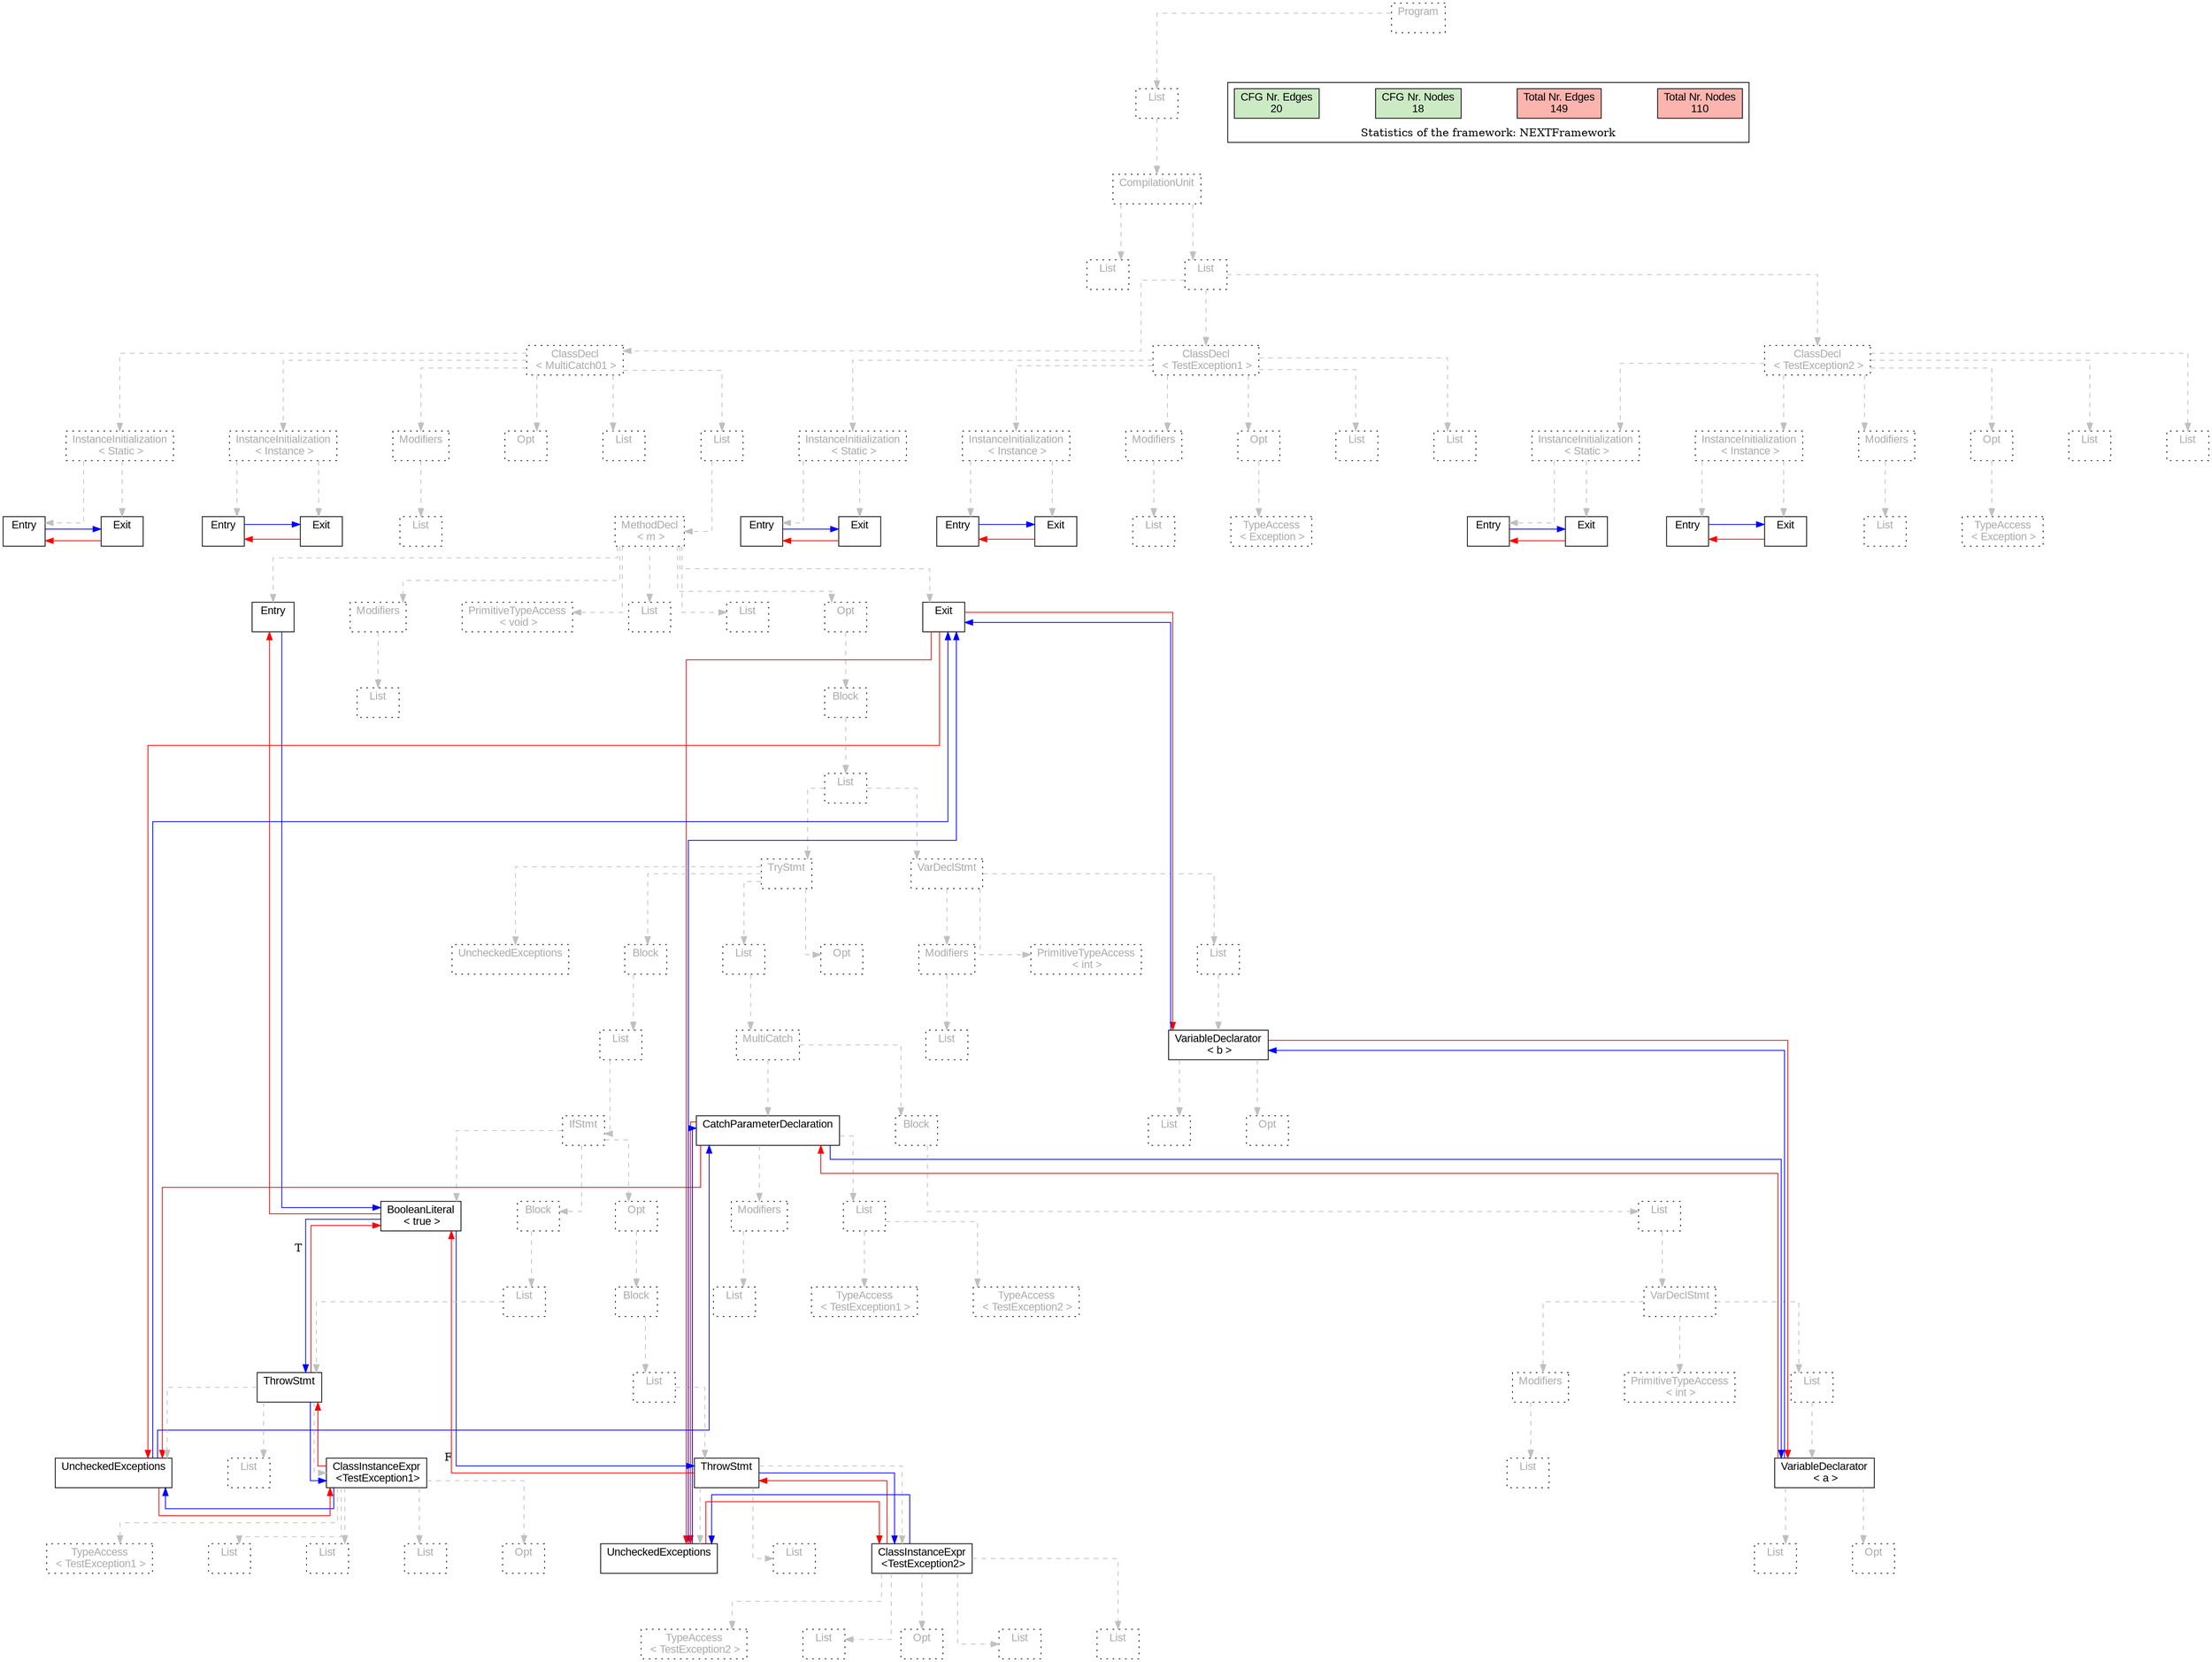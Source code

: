digraph G {
graph [splines=ortho, nodesep="1", ranksep="1"]
node [shape=rect, fontname=Arial];
{ rank = same; "Program[0]"}
{ rank = same; "List[1]"}
{ rank = same; "CompilationUnit[2]"}
{ rank = same; "List[3]"; "List[4]"}
{ rank = same; "ClassDecl[5]"; "ClassDecl[93]"; "ClassDecl[116]"}
{ rank = same; "Modifiers[22]"; "Opt[24]"; "List[25]"; "List[26]"; "InstanceInitialization[6]"; "InstanceInitialization[14]"; "Modifiers[110]"; "Opt[112]"; "List[114]"; "List[115]"; "InstanceInitialization[94]"; "InstanceInitialization[102]"; "Modifiers[133]"; "Opt[135]"; "List[137]"; "List[138]"; "InstanceInitialization[117]"; "InstanceInitialization[125]"}
{ rank = same; "List[23]"; "MethodDecl[27]"; "Entry[7]"; "Exit[8]"; "Entry[15]"; "Exit[16]"; "List[111]"; "TypeAccess[113]"; "Entry[95]"; "Exit[96]"; "Entry[103]"; "Exit[104]"; "List[134]"; "TypeAccess[136]"; "Entry[118]"; "Exit[119]"; "Entry[126]"; "Exit[127]"}
{ rank = same; "Entry[28]"; "Modifiers[29]"; "PrimitiveTypeAccess[31]"; "List[32]"; "List[33]"; "Opt[34]"; "Exit[35]"}
{ rank = same; "List[30]"; "Block[35]"}
{ rank = same; "List[36]"}
{ rank = same; "TryStmt[37]"; "VarDeclStmt[85]"}
{ rank = same; "Block[38]"; "List[65]"; "Opt[83]"; "UncheckedExceptions[84]"; "Modifiers[86]"; "PrimitiveTypeAccess[88]"; "List[89]"}
{ rank = same; "List[39]"; "MultiCatch[66]"; "List[87]"; "VariableDeclarator[90]"}
{ rank = same; "IfStmt[40]"; "CatchParameterDeclaration[67]"; "Block[73]"; "List[91]"; "Opt[92]"}
{ rank = same; "BooleanLiteral[41]"; "Block[42]"; "Opt[53]"; "Modifiers[68]"; "List[70]"; "List[74]"}
{ rank = same; "List[43]"; "Block[54]"; "List[69]"; "TypeAccess[71]"; "TypeAccess[72]"; "VarDeclStmt[75]"}
{ rank = same; "ClassInstanceExpr[46]"; "UncheckedExceptions[45]"; "List[52]"; "ThrowStmt[56]"; "List[77]"; "VariableDeclarator[80]"}
{ rank = same; "ThrowStmt[44]"; "List[55]"; "Modifiers[76]"; "PrimitiveTypeAccess[78]"; "List[79]"}
{ rank = same; "TypeAccess[59]"; "List[60]"; "Opt[61]"; "List[62]"; "List[63]"}
{ rank = same; "TypeAccess[47]"; "List[48]"; "Opt[49]"; "List[50]"; "List[51]"; "ClassInstanceExpr[58]"; "UncheckedExceptions[57]"; "List[64]"; "List[81]"; "Opt[82]"}
"Program[0]" [label="Program\n ", style= dotted   fillcolor="#eeeeee" fontcolor="#aaaaaa"  ]
"List[1]" [label="List\n ", style= dotted   fillcolor="#eeeeee" fontcolor="#aaaaaa"  ]
"CompilationUnit[2]" [label="CompilationUnit\n ", style= dotted   fillcolor="#eeeeee" fontcolor="#aaaaaa"  ]
"List[3]" [label="List\n ", style= dotted   fillcolor="#eeeeee" fontcolor="#aaaaaa"  ]
"List[4]" [label="List\n ", style= dotted   fillcolor="#eeeeee" fontcolor="#aaaaaa"  ]
"ClassDecl[5]" [label="ClassDecl\n < MultiCatch01 >", style= dotted   fillcolor="#eeeeee" fontcolor="#aaaaaa"  ]
"Modifiers[22]" [label="Modifiers\n ", style= dotted   fillcolor="#eeeeee" fontcolor="#aaaaaa"  ]
"List[23]" [label="List\n ", style= dotted   fillcolor="#eeeeee" fontcolor="#aaaaaa"  ]
"Opt[24]" [label="Opt\n ", style= dotted   fillcolor="#eeeeee" fontcolor="#aaaaaa"  ]
"List[25]" [label="List\n ", style= dotted   fillcolor="#eeeeee" fontcolor="#aaaaaa"  ]
"List[26]" [label="List\n ", style= dotted   fillcolor="#eeeeee" fontcolor="#aaaaaa"  ]
"MethodDecl[27]" [label="MethodDecl\n < m >", style= dotted   fillcolor="#eeeeee" fontcolor="#aaaaaa"  ]
"Entry[28]" [label="Entry\n ", fillcolor=white   style=filled  ]
"Modifiers[29]" [label="Modifiers\n ", style= dotted   fillcolor="#eeeeee" fontcolor="#aaaaaa"  ]
"List[30]" [label="List\n ", style= dotted   fillcolor="#eeeeee" fontcolor="#aaaaaa"  ]
"PrimitiveTypeAccess[31]" [label="PrimitiveTypeAccess\n < void >", style= dotted   fillcolor="#eeeeee" fontcolor="#aaaaaa"  ]
"List[32]" [label="List\n ", style= dotted   fillcolor="#eeeeee" fontcolor="#aaaaaa"  ]
"List[33]" [label="List\n ", style= dotted   fillcolor="#eeeeee" fontcolor="#aaaaaa"  ]
"Opt[34]" [label="Opt\n ", style= dotted   fillcolor="#eeeeee" fontcolor="#aaaaaa"  ]
"Block[35]" [label="Block\n ", style= dotted   fillcolor="#eeeeee" fontcolor="#aaaaaa"  ]
"List[36]" [label="List\n ", style= dotted   fillcolor="#eeeeee" fontcolor="#aaaaaa"  ]
"TryStmt[37]" [label="TryStmt\n ", style= dotted   fillcolor="#eeeeee" fontcolor="#aaaaaa"  ]
"Block[38]" [label="Block\n ", style= dotted   fillcolor="#eeeeee" fontcolor="#aaaaaa"  ]
"List[39]" [label="List\n ", style= dotted   fillcolor="#eeeeee" fontcolor="#aaaaaa"  ]
"IfStmt[40]" [label="IfStmt\n ", style= dotted   fillcolor="#eeeeee" fontcolor="#aaaaaa"  ]
"BooleanLiteral[41]" [label="BooleanLiteral\n < true >", fillcolor=white   style=filled  ]
"Block[42]" [label="Block\n ", style= dotted   fillcolor="#eeeeee" fontcolor="#aaaaaa"  ]
"List[43]" [label="List\n ", style= dotted   fillcolor="#eeeeee" fontcolor="#aaaaaa"  ]
"ThrowStmt[44]" [label="ThrowStmt\n ", fillcolor=white   style=filled  ]
"ClassInstanceExpr[46]" [label="ClassInstanceExpr\n <TestException1>", fillcolor=white   style=filled  ]
"TypeAccess[47]" [label="TypeAccess\n < TestException1 >", style= dotted   fillcolor="#eeeeee" fontcolor="#aaaaaa"  ]
"List[48]" [label="List\n ", style= dotted   fillcolor="#eeeeee" fontcolor="#aaaaaa"  ]
"Opt[49]" [label="Opt\n ", style= dotted   fillcolor="#eeeeee" fontcolor="#aaaaaa"  ]
"List[50]" [label="List\n ", style= dotted   fillcolor="#eeeeee" fontcolor="#aaaaaa"  ]
"List[51]" [label="List\n ", style= dotted   fillcolor="#eeeeee" fontcolor="#aaaaaa"  ]
"UncheckedExceptions[45]" [label="UncheckedExceptions\n ", fillcolor=white   style=filled  ]
"List[52]" [label="List\n ", style= dotted   fillcolor="#eeeeee" fontcolor="#aaaaaa"  ]
"Opt[53]" [label="Opt\n ", style= dotted   fillcolor="#eeeeee" fontcolor="#aaaaaa"  ]
"Block[54]" [label="Block\n ", style= dotted   fillcolor="#eeeeee" fontcolor="#aaaaaa"  ]
"List[55]" [label="List\n ", style= dotted   fillcolor="#eeeeee" fontcolor="#aaaaaa"  ]
"ThrowStmt[56]" [label="ThrowStmt\n ", fillcolor=white   style=filled  ]
"ClassInstanceExpr[58]" [label="ClassInstanceExpr\n <TestException2>", fillcolor=white   style=filled  ]
"TypeAccess[59]" [label="TypeAccess\n < TestException2 >", style= dotted   fillcolor="#eeeeee" fontcolor="#aaaaaa"  ]
"List[60]" [label="List\n ", style= dotted   fillcolor="#eeeeee" fontcolor="#aaaaaa"  ]
"Opt[61]" [label="Opt\n ", style= dotted   fillcolor="#eeeeee" fontcolor="#aaaaaa"  ]
"List[62]" [label="List\n ", style= dotted   fillcolor="#eeeeee" fontcolor="#aaaaaa"  ]
"List[63]" [label="List\n ", style= dotted   fillcolor="#eeeeee" fontcolor="#aaaaaa"  ]
"UncheckedExceptions[57]" [label="UncheckedExceptions\n ", fillcolor=white   style=filled  ]
"List[64]" [label="List\n ", style= dotted   fillcolor="#eeeeee" fontcolor="#aaaaaa"  ]
"List[65]" [label="List\n ", style= dotted   fillcolor="#eeeeee" fontcolor="#aaaaaa"  ]
"MultiCatch[66]" [label="MultiCatch\n ", style= dotted   fillcolor="#eeeeee" fontcolor="#aaaaaa"  ]
"CatchParameterDeclaration[67]" [label="CatchParameterDeclaration\n ", fillcolor=white   style=filled  ]
"Modifiers[68]" [label="Modifiers\n ", style= dotted   fillcolor="#eeeeee" fontcolor="#aaaaaa"  ]
"List[69]" [label="List\n ", style= dotted   fillcolor="#eeeeee" fontcolor="#aaaaaa"  ]
"List[70]" [label="List\n ", style= dotted   fillcolor="#eeeeee" fontcolor="#aaaaaa"  ]
"TypeAccess[71]" [label="TypeAccess\n < TestException1 >", style= dotted   fillcolor="#eeeeee" fontcolor="#aaaaaa"  ]
"TypeAccess[72]" [label="TypeAccess\n < TestException2 >", style= dotted   fillcolor="#eeeeee" fontcolor="#aaaaaa"  ]
"Block[73]" [label="Block\n ", style= dotted   fillcolor="#eeeeee" fontcolor="#aaaaaa"  ]
"List[74]" [label="List\n ", style= dotted   fillcolor="#eeeeee" fontcolor="#aaaaaa"  ]
"VarDeclStmt[75]" [label="VarDeclStmt\n ", style= dotted   fillcolor="#eeeeee" fontcolor="#aaaaaa"  ]
"Modifiers[76]" [label="Modifiers\n ", style= dotted   fillcolor="#eeeeee" fontcolor="#aaaaaa"  ]
"List[77]" [label="List\n ", style= dotted   fillcolor="#eeeeee" fontcolor="#aaaaaa"  ]
"PrimitiveTypeAccess[78]" [label="PrimitiveTypeAccess\n < int >", style= dotted   fillcolor="#eeeeee" fontcolor="#aaaaaa"  ]
"List[79]" [label="List\n ", style= dotted   fillcolor="#eeeeee" fontcolor="#aaaaaa"  ]
"VariableDeclarator[80]" [label="VariableDeclarator\n < a >", fillcolor=white   style=filled  ]
"List[81]" [label="List\n ", style= dotted   fillcolor="#eeeeee" fontcolor="#aaaaaa"  ]
"Opt[82]" [label="Opt\n ", style= dotted   fillcolor="#eeeeee" fontcolor="#aaaaaa"  ]
"Opt[83]" [label="Opt\n ", style= dotted   fillcolor="#eeeeee" fontcolor="#aaaaaa"  ]
"UncheckedExceptions[84]" [label="UncheckedExceptions\n ", style= dotted   fillcolor="#eeeeee" fontcolor="#aaaaaa"  ]
"VarDeclStmt[85]" [label="VarDeclStmt\n ", style= dotted   fillcolor="#eeeeee" fontcolor="#aaaaaa"  ]
"Modifiers[86]" [label="Modifiers\n ", style= dotted   fillcolor="#eeeeee" fontcolor="#aaaaaa"  ]
"List[87]" [label="List\n ", style= dotted   fillcolor="#eeeeee" fontcolor="#aaaaaa"  ]
"PrimitiveTypeAccess[88]" [label="PrimitiveTypeAccess\n < int >", style= dotted   fillcolor="#eeeeee" fontcolor="#aaaaaa"  ]
"List[89]" [label="List\n ", style= dotted   fillcolor="#eeeeee" fontcolor="#aaaaaa"  ]
"VariableDeclarator[90]" [label="VariableDeclarator\n < b >", fillcolor=white   style=filled  ]
"List[91]" [label="List\n ", style= dotted   fillcolor="#eeeeee" fontcolor="#aaaaaa"  ]
"Opt[92]" [label="Opt\n ", style= dotted   fillcolor="#eeeeee" fontcolor="#aaaaaa"  ]
"Exit[35]" [label="Exit\n ", fillcolor=white   style=filled  ]
"InstanceInitialization[6]" [label="InstanceInitialization\n < Instance >", style= dotted   fillcolor="#eeeeee" fontcolor="#aaaaaa"  ]
"Entry[7]" [label="Entry\n ", fillcolor=white   style=filled  ]
"Exit[8]" [label="Exit\n ", fillcolor=white   style=filled  ]
"InstanceInitialization[14]" [label="InstanceInitialization\n < Static >", style= dotted   fillcolor="#eeeeee" fontcolor="#aaaaaa"  ]
"Entry[15]" [label="Entry\n ", fillcolor=white   style=filled  ]
"Exit[16]" [label="Exit\n ", fillcolor=white   style=filled  ]
"ClassDecl[93]" [label="ClassDecl\n < TestException1 >", style= dotted   fillcolor="#eeeeee" fontcolor="#aaaaaa"  ]
"Modifiers[110]" [label="Modifiers\n ", style= dotted   fillcolor="#eeeeee" fontcolor="#aaaaaa"  ]
"List[111]" [label="List\n ", style= dotted   fillcolor="#eeeeee" fontcolor="#aaaaaa"  ]
"Opt[112]" [label="Opt\n ", style= dotted   fillcolor="#eeeeee" fontcolor="#aaaaaa"  ]
"TypeAccess[113]" [label="TypeAccess\n < Exception >", style= dotted   fillcolor="#eeeeee" fontcolor="#aaaaaa"  ]
"List[114]" [label="List\n ", style= dotted   fillcolor="#eeeeee" fontcolor="#aaaaaa"  ]
"List[115]" [label="List\n ", style= dotted   fillcolor="#eeeeee" fontcolor="#aaaaaa"  ]
"InstanceInitialization[94]" [label="InstanceInitialization\n < Instance >", style= dotted   fillcolor="#eeeeee" fontcolor="#aaaaaa"  ]
"Entry[95]" [label="Entry\n ", fillcolor=white   style=filled  ]
"Exit[96]" [label="Exit\n ", fillcolor=white   style=filled  ]
"InstanceInitialization[102]" [label="InstanceInitialization\n < Static >", style= dotted   fillcolor="#eeeeee" fontcolor="#aaaaaa"  ]
"Entry[103]" [label="Entry\n ", fillcolor=white   style=filled  ]
"Exit[104]" [label="Exit\n ", fillcolor=white   style=filled  ]
"ClassDecl[116]" [label="ClassDecl\n < TestException2 >", style= dotted   fillcolor="#eeeeee" fontcolor="#aaaaaa"  ]
"Modifiers[133]" [label="Modifiers\n ", style= dotted   fillcolor="#eeeeee" fontcolor="#aaaaaa"  ]
"List[134]" [label="List\n ", style= dotted   fillcolor="#eeeeee" fontcolor="#aaaaaa"  ]
"Opt[135]" [label="Opt\n ", style= dotted   fillcolor="#eeeeee" fontcolor="#aaaaaa"  ]
"TypeAccess[136]" [label="TypeAccess\n < Exception >", style= dotted   fillcolor="#eeeeee" fontcolor="#aaaaaa"  ]
"List[137]" [label="List\n ", style= dotted   fillcolor="#eeeeee" fontcolor="#aaaaaa"  ]
"List[138]" [label="List\n ", style= dotted   fillcolor="#eeeeee" fontcolor="#aaaaaa"  ]
"InstanceInitialization[117]" [label="InstanceInitialization\n < Instance >", style= dotted   fillcolor="#eeeeee" fontcolor="#aaaaaa"  ]
"Entry[118]" [label="Entry\n ", fillcolor=white   style=filled  ]
"Exit[119]" [label="Exit\n ", fillcolor=white   style=filled  ]
"InstanceInitialization[125]" [label="InstanceInitialization\n < Static >", style= dotted   fillcolor="#eeeeee" fontcolor="#aaaaaa"  ]
"Entry[126]" [label="Entry\n ", fillcolor=white   style=filled  ]
"Exit[127]" [label="Exit\n ", fillcolor=white   style=filled  ]
"CompilationUnit[2]" -> "List[3]" [style=dashed, color=gray]
"Modifiers[22]" -> "List[23]" [style=dashed, color=gray]
"ClassDecl[5]" -> "Modifiers[22]" [style=dashed, color=gray]
"ClassDecl[5]" -> "Opt[24]" [style=dashed, color=gray]
"ClassDecl[5]" -> "List[25]" [style=dashed, color=gray]
"MethodDecl[27]" -> "Entry[28]" [style=dashed, color=gray]
"Modifiers[29]" -> "List[30]" [style=dashed, color=gray]
"MethodDecl[27]" -> "Modifiers[29]" [style=dashed, color=gray]
"MethodDecl[27]" -> "PrimitiveTypeAccess[31]" [style=dashed, color=gray]
"MethodDecl[27]" -> "List[32]" [style=dashed, color=gray]
"MethodDecl[27]" -> "List[33]" [style=dashed, color=gray]
"IfStmt[40]" -> "BooleanLiteral[41]" [style=dashed, color=gray]
"ClassInstanceExpr[46]" -> "TypeAccess[47]" [style=dashed, color=gray]
"ClassInstanceExpr[46]" -> "List[48]" [style=dashed, color=gray]
"ClassInstanceExpr[46]" -> "Opt[49]" [style=dashed, color=gray]
"ClassInstanceExpr[46]" -> "List[50]" [style=dashed, color=gray]
"ClassInstanceExpr[46]" -> "List[51]" [style=dashed, color=gray]
"ThrowStmt[44]" -> "ClassInstanceExpr[46]" [style=dashed, color=gray]
"ThrowStmt[44]" -> "UncheckedExceptions[45]" [style=dashed, color=gray]
"ThrowStmt[44]" -> "List[52]" [style=dashed, color=gray]
"List[43]" -> "ThrowStmt[44]" [style=dashed, color=gray]
"Block[42]" -> "List[43]" [style=dashed, color=gray]
"IfStmt[40]" -> "Block[42]" [style=dashed, color=gray]
"ClassInstanceExpr[58]" -> "TypeAccess[59]" [style=dashed, color=gray]
"ClassInstanceExpr[58]" -> "List[60]" [style=dashed, color=gray]
"ClassInstanceExpr[58]" -> "Opt[61]" [style=dashed, color=gray]
"ClassInstanceExpr[58]" -> "List[62]" [style=dashed, color=gray]
"ClassInstanceExpr[58]" -> "List[63]" [style=dashed, color=gray]
"ThrowStmt[56]" -> "ClassInstanceExpr[58]" [style=dashed, color=gray]
"ThrowStmt[56]" -> "UncheckedExceptions[57]" [style=dashed, color=gray]
"ThrowStmt[56]" -> "List[64]" [style=dashed, color=gray]
"List[55]" -> "ThrowStmt[56]" [style=dashed, color=gray]
"Block[54]" -> "List[55]" [style=dashed, color=gray]
"Opt[53]" -> "Block[54]" [style=dashed, color=gray]
"IfStmt[40]" -> "Opt[53]" [style=dashed, color=gray]
"List[39]" -> "IfStmt[40]" [style=dashed, color=gray]
"Block[38]" -> "List[39]" [style=dashed, color=gray]
"TryStmt[37]" -> "Block[38]" [style=dashed, color=gray]
"Modifiers[68]" -> "List[69]" [style=dashed, color=gray]
"CatchParameterDeclaration[67]" -> "Modifiers[68]" [style=dashed, color=gray]
"List[70]" -> "TypeAccess[71]" [style=dashed, color=gray]
"List[70]" -> "TypeAccess[72]" [style=dashed, color=gray]
"CatchParameterDeclaration[67]" -> "List[70]" [style=dashed, color=gray]
"MultiCatch[66]" -> "CatchParameterDeclaration[67]" [style=dashed, color=gray]
"Modifiers[76]" -> "List[77]" [style=dashed, color=gray]
"VarDeclStmt[75]" -> "Modifiers[76]" [style=dashed, color=gray]
"VarDeclStmt[75]" -> "PrimitiveTypeAccess[78]" [style=dashed, color=gray]
"VariableDeclarator[80]" -> "List[81]" [style=dashed, color=gray]
"VariableDeclarator[80]" -> "Opt[82]" [style=dashed, color=gray]
"List[79]" -> "VariableDeclarator[80]" [style=dashed, color=gray]
"VarDeclStmt[75]" -> "List[79]" [style=dashed, color=gray]
"List[74]" -> "VarDeclStmt[75]" [style=dashed, color=gray]
"Block[73]" -> "List[74]" [style=dashed, color=gray]
"MultiCatch[66]" -> "Block[73]" [style=dashed, color=gray]
"List[65]" -> "MultiCatch[66]" [style=dashed, color=gray]
"TryStmt[37]" -> "List[65]" [style=dashed, color=gray]
"TryStmt[37]" -> "Opt[83]" [style=dashed, color=gray]
"TryStmt[37]" -> "UncheckedExceptions[84]" [style=dashed, color=gray]
"List[36]" -> "TryStmt[37]" [style=dashed, color=gray]
"Modifiers[86]" -> "List[87]" [style=dashed, color=gray]
"VarDeclStmt[85]" -> "Modifiers[86]" [style=dashed, color=gray]
"VarDeclStmt[85]" -> "PrimitiveTypeAccess[88]" [style=dashed, color=gray]
"VariableDeclarator[90]" -> "List[91]" [style=dashed, color=gray]
"VariableDeclarator[90]" -> "Opt[92]" [style=dashed, color=gray]
"List[89]" -> "VariableDeclarator[90]" [style=dashed, color=gray]
"VarDeclStmt[85]" -> "List[89]" [style=dashed, color=gray]
"List[36]" -> "VarDeclStmt[85]" [style=dashed, color=gray]
"Block[35]" -> "List[36]" [style=dashed, color=gray]
"Opt[34]" -> "Block[35]" [style=dashed, color=gray]
"MethodDecl[27]" -> "Opt[34]" [style=dashed, color=gray]
"MethodDecl[27]" -> "Exit[35]" [style=dashed, color=gray]
"List[26]" -> "MethodDecl[27]" [style=dashed, color=gray]
"ClassDecl[5]" -> "List[26]" [style=dashed, color=gray]
"InstanceInitialization[6]" -> "Entry[7]" [style=dashed, color=gray]
"InstanceInitialization[6]" -> "Exit[8]" [style=dashed, color=gray]
"InstanceInitialization[14]" -> "Entry[15]" [style=dashed, color=gray]
"InstanceInitialization[14]" -> "Exit[16]" [style=dashed, color=gray]
"ClassDecl[5]" -> "InstanceInitialization[6]" [style=dashed, color=gray]
"ClassDecl[5]" -> "InstanceInitialization[14]" [style=dashed, color=gray]
"List[4]" -> "ClassDecl[5]" [style=dashed, color=gray]
"Modifiers[110]" -> "List[111]" [style=dashed, color=gray]
"ClassDecl[93]" -> "Modifiers[110]" [style=dashed, color=gray]
"Opt[112]" -> "TypeAccess[113]" [style=dashed, color=gray]
"ClassDecl[93]" -> "Opt[112]" [style=dashed, color=gray]
"ClassDecl[93]" -> "List[114]" [style=dashed, color=gray]
"ClassDecl[93]" -> "List[115]" [style=dashed, color=gray]
"InstanceInitialization[94]" -> "Entry[95]" [style=dashed, color=gray]
"InstanceInitialization[94]" -> "Exit[96]" [style=dashed, color=gray]
"InstanceInitialization[102]" -> "Entry[103]" [style=dashed, color=gray]
"InstanceInitialization[102]" -> "Exit[104]" [style=dashed, color=gray]
"ClassDecl[93]" -> "InstanceInitialization[94]" [style=dashed, color=gray]
"ClassDecl[93]" -> "InstanceInitialization[102]" [style=dashed, color=gray]
"List[4]" -> "ClassDecl[93]" [style=dashed, color=gray]
"Modifiers[133]" -> "List[134]" [style=dashed, color=gray]
"ClassDecl[116]" -> "Modifiers[133]" [style=dashed, color=gray]
"Opt[135]" -> "TypeAccess[136]" [style=dashed, color=gray]
"ClassDecl[116]" -> "Opt[135]" [style=dashed, color=gray]
"ClassDecl[116]" -> "List[137]" [style=dashed, color=gray]
"ClassDecl[116]" -> "List[138]" [style=dashed, color=gray]
"InstanceInitialization[117]" -> "Entry[118]" [style=dashed, color=gray]
"InstanceInitialization[117]" -> "Exit[119]" [style=dashed, color=gray]
"InstanceInitialization[125]" -> "Entry[126]" [style=dashed, color=gray]
"InstanceInitialization[125]" -> "Exit[127]" [style=dashed, color=gray]
"ClassDecl[116]" -> "InstanceInitialization[117]" [style=dashed, color=gray]
"ClassDecl[116]" -> "InstanceInitialization[125]" [style=dashed, color=gray]
"List[4]" -> "ClassDecl[116]" [style=dashed, color=gray]
"CompilationUnit[2]" -> "List[4]" [style=dashed, color=gray]
"List[1]" -> "CompilationUnit[2]" [style=dashed, color=gray]
"Program[0]" -> "List[1]" [style=dashed, color=gray]
"Exit[16]" -> "Entry[15]" [color=red, constraint=false]
"Entry[15]" -> "Exit[16]" [color=blue, constraint=false, xlabel=" "] 
"Exit[8]" -> "Entry[7]" [color=red, constraint=false]
"Entry[7]" -> "Exit[8]" [color=blue, constraint=false, xlabel=" "] 
"Exit[35]" -> "UncheckedExceptions[45]" [color=red, constraint=false]
"Exit[35]" -> "UncheckedExceptions[57]" [color=red, constraint=false]
"Exit[35]" -> "VariableDeclarator[90]" [color=red, constraint=false]
"VariableDeclarator[90]" -> "Exit[35]" [color=blue, constraint=false, xlabel=" "] 
"VariableDeclarator[90]" -> "VariableDeclarator[80]" [color=red, constraint=false]
"VariableDeclarator[80]" -> "VariableDeclarator[90]" [color=blue, constraint=false, xlabel=" "] 
"VariableDeclarator[80]" -> "CatchParameterDeclaration[67]" [color=red, constraint=false]
"CatchParameterDeclaration[67]" -> "VariableDeclarator[80]" [color=blue, constraint=false, xlabel=" "] 
"CatchParameterDeclaration[67]" -> "UncheckedExceptions[45]" [color=red, constraint=false]
"CatchParameterDeclaration[67]" -> "UncheckedExceptions[57]" [color=red, constraint=false]
"UncheckedExceptions[45]" -> "CatchParameterDeclaration[67]" [color=blue, constraint=false, xlabel=" "] 
"UncheckedExceptions[45]" -> "Exit[35]" [color=blue, constraint=false, xlabel=" "] 
"UncheckedExceptions[45]" -> "ClassInstanceExpr[46]" [color=red, constraint=false]
"ClassInstanceExpr[46]" -> "UncheckedExceptions[45]" [color=blue, constraint=false, xlabel=" "] 
"ClassInstanceExpr[46]" -> "ThrowStmt[44]" [color=red, constraint=false]
"ThrowStmt[44]" -> "ClassInstanceExpr[46]" [color=blue, constraint=false, xlabel=" "] 
"ThrowStmt[44]" -> "BooleanLiteral[41]" [color=red, constraint=false]
"UncheckedExceptions[57]" -> "CatchParameterDeclaration[67]" [color=blue, constraint=false, xlabel=" "] 
"UncheckedExceptions[57]" -> "Exit[35]" [color=blue, constraint=false, xlabel=" "] 
"UncheckedExceptions[57]" -> "ClassInstanceExpr[58]" [color=red, constraint=false]
"ClassInstanceExpr[58]" -> "UncheckedExceptions[57]" [color=blue, constraint=false, xlabel=" "] 
"ClassInstanceExpr[58]" -> "ThrowStmt[56]" [color=red, constraint=false]
"ThrowStmt[56]" -> "ClassInstanceExpr[58]" [color=blue, constraint=false, xlabel=" "] 
"ThrowStmt[56]" -> "BooleanLiteral[41]" [color=red, constraint=false]
"BooleanLiteral[41]" -> "ThrowStmt[44]" [color=blue, constraint=false, xlabel="T "] 
"BooleanLiteral[41]" -> "ThrowStmt[56]" [color=blue, constraint=false, xlabel="F "] 
"BooleanLiteral[41]" -> "Entry[28]" [color=red, constraint=false]
"Entry[28]" -> "BooleanLiteral[41]" [color=blue, constraint=false, xlabel=" "] 
"Exit[104]" -> "Entry[103]" [color=red, constraint=false]
"Entry[103]" -> "Exit[104]" [color=blue, constraint=false, xlabel=" "] 
"Exit[96]" -> "Entry[95]" [color=red, constraint=false]
"Entry[95]" -> "Exit[96]" [color=blue, constraint=false, xlabel=" "] 
"Exit[127]" -> "Entry[126]" [color=red, constraint=false]
"Entry[126]" -> "Exit[127]" [color=blue, constraint=false, xlabel=" "] 
"Exit[119]" -> "Entry[118]" [color=red, constraint=false]
"Entry[118]" -> "Exit[119]" [color=blue, constraint=false, xlabel=" "] 
"List[3]" -> "List[4]" [style=invis]
"ClassDecl[5]" -> "ClassDecl[93]" -> "ClassDecl[116]" [style=invis]
"InstanceInitialization[14]" -> "InstanceInitialization[6]" -> "Modifiers[22]" -> "Opt[24]" -> "List[25]" -> "List[26]" [style=invis]
"Entry[28]" -> "Modifiers[29]" -> "PrimitiveTypeAccess[31]" -> "List[32]" -> "List[33]" -> "Opt[34]" -> "Exit[35]" [style=invis]
"TryStmt[37]" -> "VarDeclStmt[85]" [style=invis]
"Block[38]" -> "List[65]" -> "Opt[83]" [style=invis]
"BooleanLiteral[41]" -> "Block[42]" -> "Opt[53]" [style=invis]
"TypeAccess[47]" -> "List[48]" -> "Opt[49]" [style=invis]
"TypeAccess[59]" -> "List[60]" -> "Opt[61]" [style=invis]
"CatchParameterDeclaration[67]" -> "Block[73]" [style=invis]
"Modifiers[68]" -> "List[70]" [style=invis]
"TypeAccess[71]" -> "TypeAccess[72]" [style=invis]
"Modifiers[76]" -> "PrimitiveTypeAccess[78]" -> "List[79]" [style=invis]
"List[81]" -> "Opt[82]" [style=invis]
"Modifiers[86]" -> "PrimitiveTypeAccess[88]" -> "List[89]" [style=invis]
"List[91]" -> "Opt[92]" [style=invis]
"Entry[7]" -> "Exit[8]" [style=invis]
"Entry[15]" -> "Exit[16]" [style=invis]
"InstanceInitialization[102]" -> "InstanceInitialization[94]" -> "Modifiers[110]" -> "Opt[112]" -> "List[114]" -> "List[115]" [style=invis]
"Entry[95]" -> "Exit[96]" [style=invis]
"Entry[103]" -> "Exit[104]" [style=invis]
"InstanceInitialization[125]" -> "InstanceInitialization[117]" -> "Modifiers[133]" -> "Opt[135]" -> "List[137]" -> "List[138]" [style=invis]
"Entry[118]" -> "Exit[119]" [style=invis]
"Entry[126]" -> "Exit[127]" [style=invis]

subgraph cluster_legend {
{node [style=filled, fillcolor=1, colorscheme="pastel13"]
Nodes [label="Total Nr. Nodes
110", fillcolor=1]
Edges [label="Total Nr. Edges
149", fillcolor=1]
NodesCFG [label="CFG Nr. Nodes
18", fillcolor=3]
EdgesCFG [label="CFG Nr. Edges
20", fillcolor=3]
Nodes-> "Program[0]" -> NodesCFG  [style="invis"]
Edges -> "Program[0]" ->EdgesCFG [style="invis"]}
label = "Statistics of the framework: NEXTFramework"
style="solid"
ranksep=0.05
nodesep=0.01
labelloc = b
len=2
}}